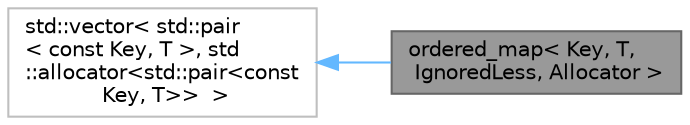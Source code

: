digraph "ordered_map&lt; Key, T, IgnoredLess, Allocator &gt;"
{
 // LATEX_PDF_SIZE
  bgcolor="transparent";
  edge [fontname=Helvetica,fontsize=10,labelfontname=Helvetica,labelfontsize=10];
  node [fontname=Helvetica,fontsize=10,shape=box,height=0.2,width=0.4];
  rankdir="LR";
  Node1 [id="Node000001",label="ordered_map\< Key, T,\l IgnoredLess, Allocator \>",height=0.2,width=0.4,color="gray40", fillcolor="grey60", style="filled", fontcolor="black",tooltip="a minimal map-like container that preserves insertion order"];
  Node2 -> Node1 [id="edge1_Node000001_Node000002",dir="back",color="steelblue1",style="solid",tooltip=" "];
  Node2 [id="Node000002",label="std::vector\< std::pair\l\< const Key, T \>, std\l::allocator\<std::pair\<const\l Key, T\>\>  \>",height=0.2,width=0.4,color="grey75", fillcolor="white", style="filled",tooltip=" "];
}
